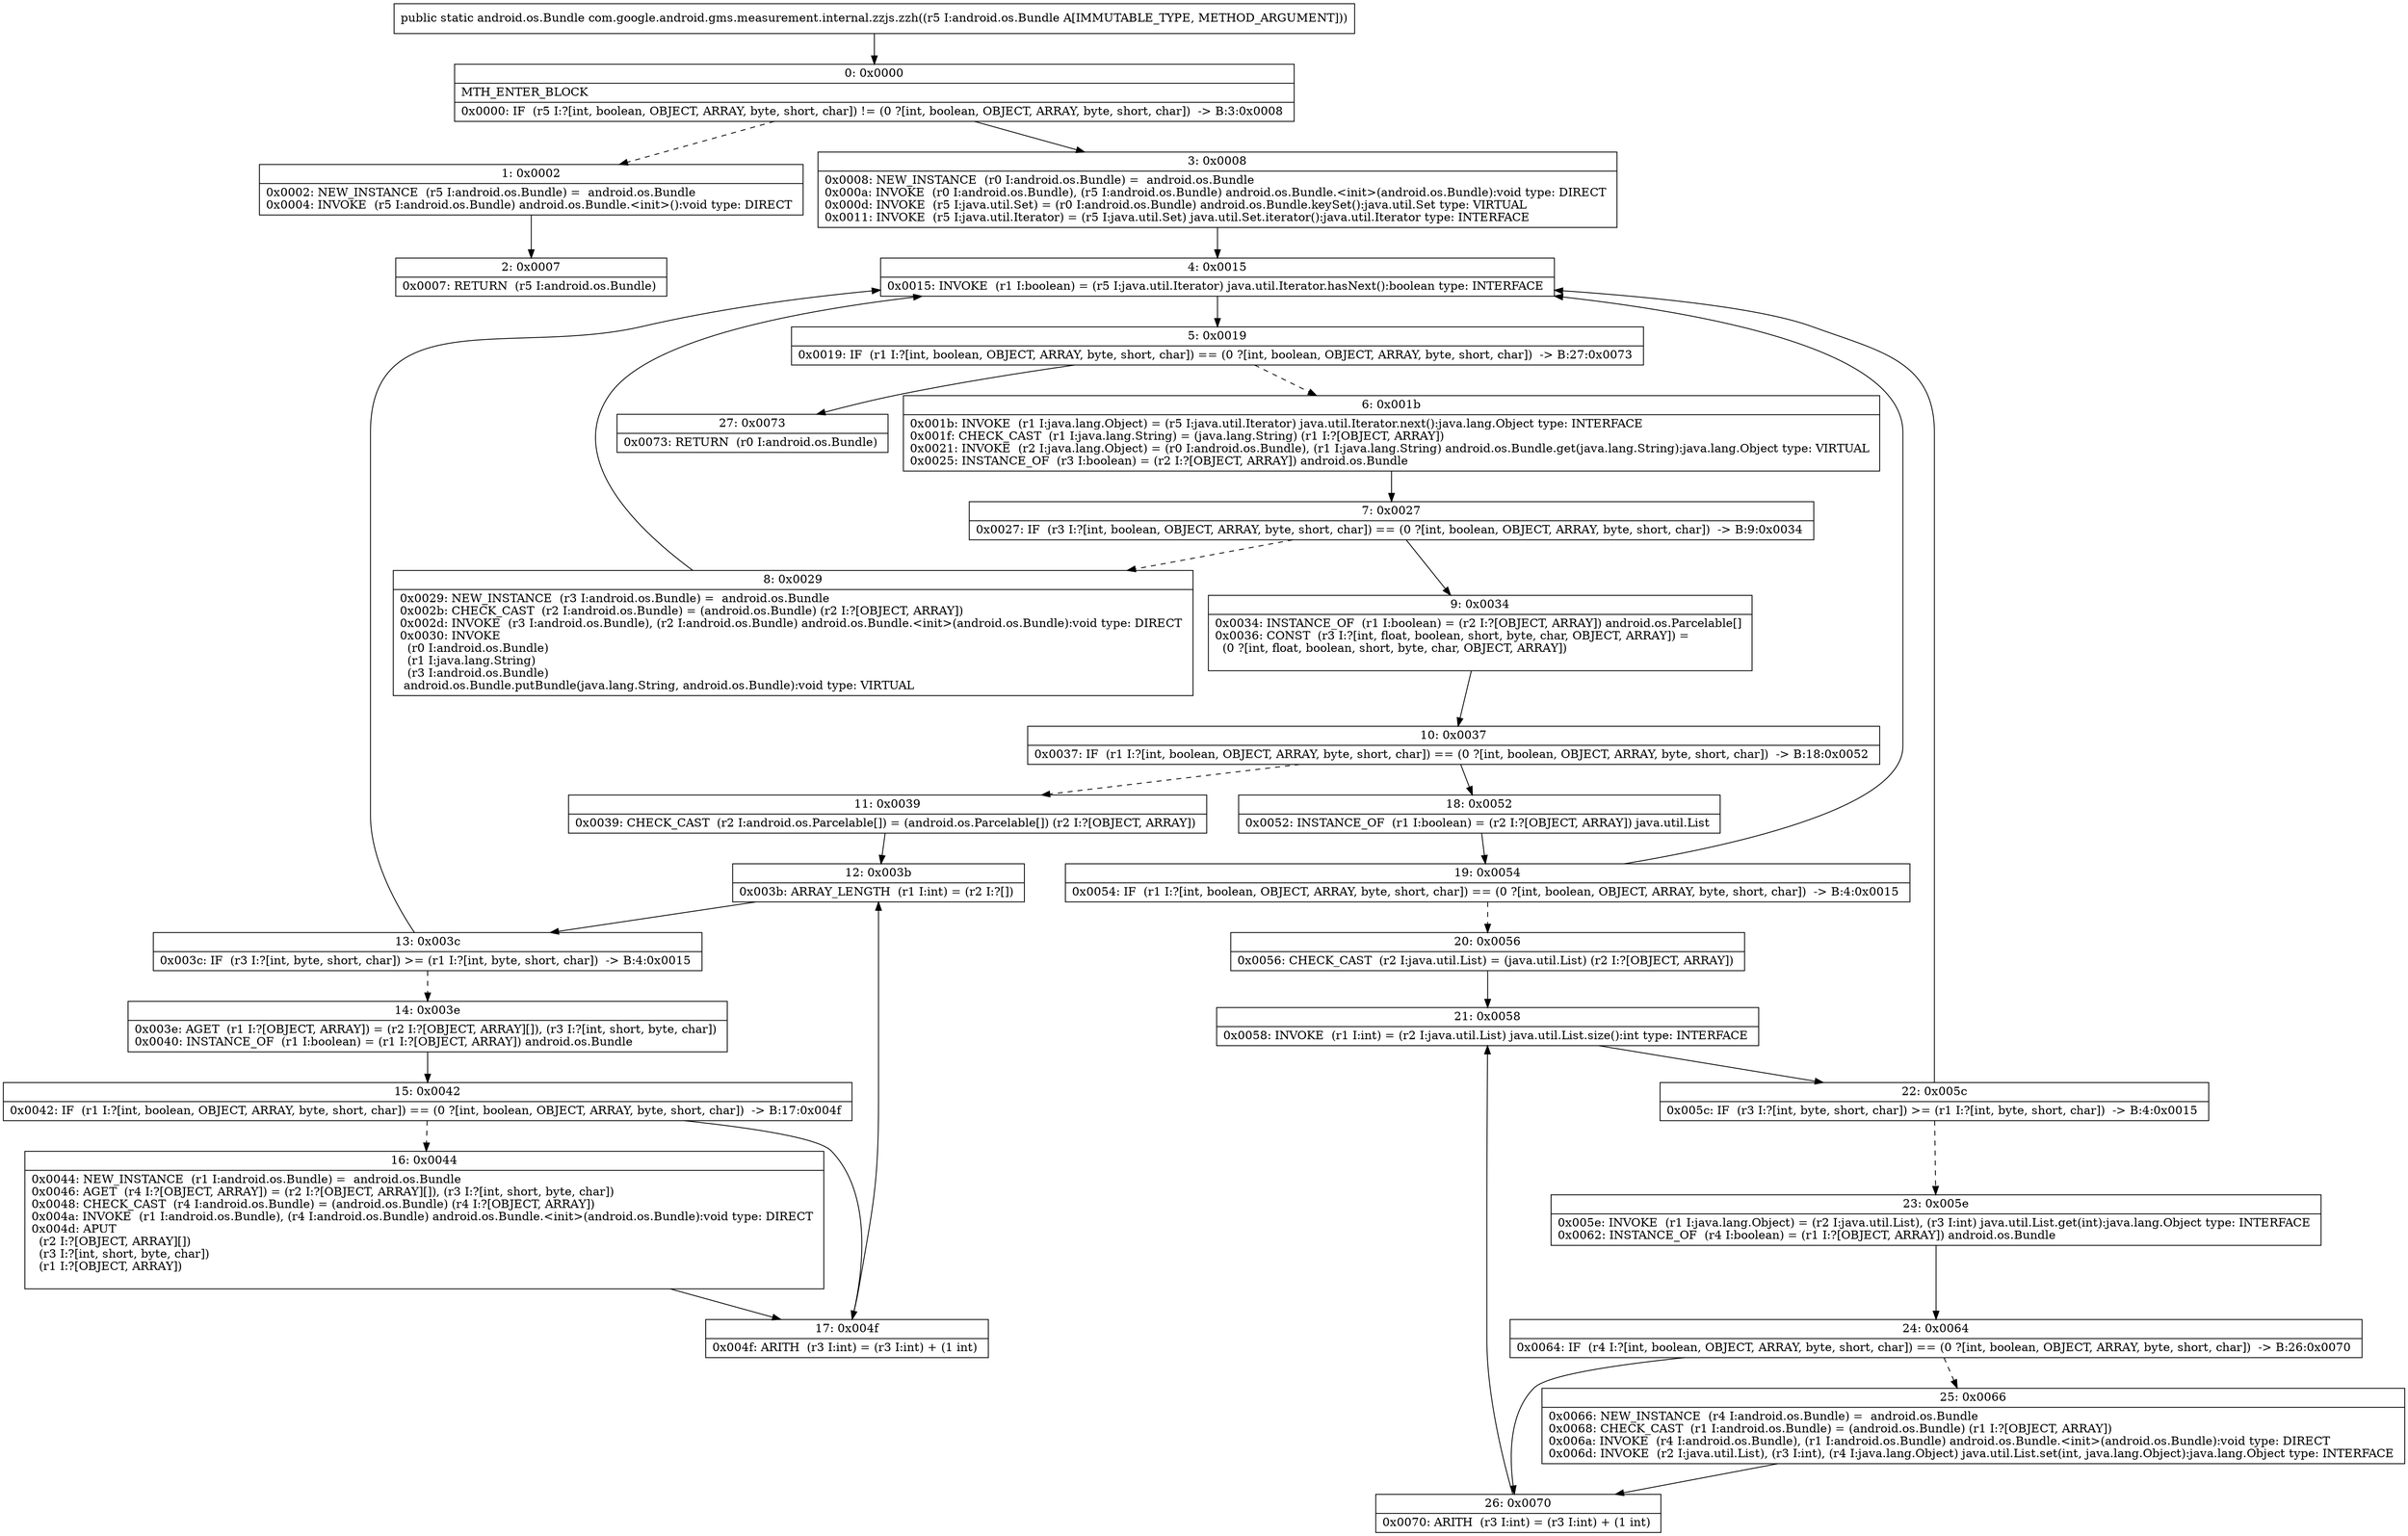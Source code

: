 digraph "CFG forcom.google.android.gms.measurement.internal.zzjs.zzh(Landroid\/os\/Bundle;)Landroid\/os\/Bundle;" {
Node_0 [shape=record,label="{0\:\ 0x0000|MTH_ENTER_BLOCK\l|0x0000: IF  (r5 I:?[int, boolean, OBJECT, ARRAY, byte, short, char]) != (0 ?[int, boolean, OBJECT, ARRAY, byte, short, char])  \-\> B:3:0x0008 \l}"];
Node_1 [shape=record,label="{1\:\ 0x0002|0x0002: NEW_INSTANCE  (r5 I:android.os.Bundle) =  android.os.Bundle \l0x0004: INVOKE  (r5 I:android.os.Bundle) android.os.Bundle.\<init\>():void type: DIRECT \l}"];
Node_2 [shape=record,label="{2\:\ 0x0007|0x0007: RETURN  (r5 I:android.os.Bundle) \l}"];
Node_3 [shape=record,label="{3\:\ 0x0008|0x0008: NEW_INSTANCE  (r0 I:android.os.Bundle) =  android.os.Bundle \l0x000a: INVOKE  (r0 I:android.os.Bundle), (r5 I:android.os.Bundle) android.os.Bundle.\<init\>(android.os.Bundle):void type: DIRECT \l0x000d: INVOKE  (r5 I:java.util.Set) = (r0 I:android.os.Bundle) android.os.Bundle.keySet():java.util.Set type: VIRTUAL \l0x0011: INVOKE  (r5 I:java.util.Iterator) = (r5 I:java.util.Set) java.util.Set.iterator():java.util.Iterator type: INTERFACE \l}"];
Node_4 [shape=record,label="{4\:\ 0x0015|0x0015: INVOKE  (r1 I:boolean) = (r5 I:java.util.Iterator) java.util.Iterator.hasNext():boolean type: INTERFACE \l}"];
Node_5 [shape=record,label="{5\:\ 0x0019|0x0019: IF  (r1 I:?[int, boolean, OBJECT, ARRAY, byte, short, char]) == (0 ?[int, boolean, OBJECT, ARRAY, byte, short, char])  \-\> B:27:0x0073 \l}"];
Node_6 [shape=record,label="{6\:\ 0x001b|0x001b: INVOKE  (r1 I:java.lang.Object) = (r5 I:java.util.Iterator) java.util.Iterator.next():java.lang.Object type: INTERFACE \l0x001f: CHECK_CAST  (r1 I:java.lang.String) = (java.lang.String) (r1 I:?[OBJECT, ARRAY]) \l0x0021: INVOKE  (r2 I:java.lang.Object) = (r0 I:android.os.Bundle), (r1 I:java.lang.String) android.os.Bundle.get(java.lang.String):java.lang.Object type: VIRTUAL \l0x0025: INSTANCE_OF  (r3 I:boolean) = (r2 I:?[OBJECT, ARRAY]) android.os.Bundle \l}"];
Node_7 [shape=record,label="{7\:\ 0x0027|0x0027: IF  (r3 I:?[int, boolean, OBJECT, ARRAY, byte, short, char]) == (0 ?[int, boolean, OBJECT, ARRAY, byte, short, char])  \-\> B:9:0x0034 \l}"];
Node_8 [shape=record,label="{8\:\ 0x0029|0x0029: NEW_INSTANCE  (r3 I:android.os.Bundle) =  android.os.Bundle \l0x002b: CHECK_CAST  (r2 I:android.os.Bundle) = (android.os.Bundle) (r2 I:?[OBJECT, ARRAY]) \l0x002d: INVOKE  (r3 I:android.os.Bundle), (r2 I:android.os.Bundle) android.os.Bundle.\<init\>(android.os.Bundle):void type: DIRECT \l0x0030: INVOKE  \l  (r0 I:android.os.Bundle)\l  (r1 I:java.lang.String)\l  (r3 I:android.os.Bundle)\l android.os.Bundle.putBundle(java.lang.String, android.os.Bundle):void type: VIRTUAL \l}"];
Node_9 [shape=record,label="{9\:\ 0x0034|0x0034: INSTANCE_OF  (r1 I:boolean) = (r2 I:?[OBJECT, ARRAY]) android.os.Parcelable[] \l0x0036: CONST  (r3 I:?[int, float, boolean, short, byte, char, OBJECT, ARRAY]) = \l  (0 ?[int, float, boolean, short, byte, char, OBJECT, ARRAY])\l \l}"];
Node_10 [shape=record,label="{10\:\ 0x0037|0x0037: IF  (r1 I:?[int, boolean, OBJECT, ARRAY, byte, short, char]) == (0 ?[int, boolean, OBJECT, ARRAY, byte, short, char])  \-\> B:18:0x0052 \l}"];
Node_11 [shape=record,label="{11\:\ 0x0039|0x0039: CHECK_CAST  (r2 I:android.os.Parcelable[]) = (android.os.Parcelable[]) (r2 I:?[OBJECT, ARRAY]) \l}"];
Node_12 [shape=record,label="{12\:\ 0x003b|0x003b: ARRAY_LENGTH  (r1 I:int) = (r2 I:?[]) \l}"];
Node_13 [shape=record,label="{13\:\ 0x003c|0x003c: IF  (r3 I:?[int, byte, short, char]) \>= (r1 I:?[int, byte, short, char])  \-\> B:4:0x0015 \l}"];
Node_14 [shape=record,label="{14\:\ 0x003e|0x003e: AGET  (r1 I:?[OBJECT, ARRAY]) = (r2 I:?[OBJECT, ARRAY][]), (r3 I:?[int, short, byte, char]) \l0x0040: INSTANCE_OF  (r1 I:boolean) = (r1 I:?[OBJECT, ARRAY]) android.os.Bundle \l}"];
Node_15 [shape=record,label="{15\:\ 0x0042|0x0042: IF  (r1 I:?[int, boolean, OBJECT, ARRAY, byte, short, char]) == (0 ?[int, boolean, OBJECT, ARRAY, byte, short, char])  \-\> B:17:0x004f \l}"];
Node_16 [shape=record,label="{16\:\ 0x0044|0x0044: NEW_INSTANCE  (r1 I:android.os.Bundle) =  android.os.Bundle \l0x0046: AGET  (r4 I:?[OBJECT, ARRAY]) = (r2 I:?[OBJECT, ARRAY][]), (r3 I:?[int, short, byte, char]) \l0x0048: CHECK_CAST  (r4 I:android.os.Bundle) = (android.os.Bundle) (r4 I:?[OBJECT, ARRAY]) \l0x004a: INVOKE  (r1 I:android.os.Bundle), (r4 I:android.os.Bundle) android.os.Bundle.\<init\>(android.os.Bundle):void type: DIRECT \l0x004d: APUT  \l  (r2 I:?[OBJECT, ARRAY][])\l  (r3 I:?[int, short, byte, char])\l  (r1 I:?[OBJECT, ARRAY])\l \l}"];
Node_17 [shape=record,label="{17\:\ 0x004f|0x004f: ARITH  (r3 I:int) = (r3 I:int) + (1 int) \l}"];
Node_18 [shape=record,label="{18\:\ 0x0052|0x0052: INSTANCE_OF  (r1 I:boolean) = (r2 I:?[OBJECT, ARRAY]) java.util.List \l}"];
Node_19 [shape=record,label="{19\:\ 0x0054|0x0054: IF  (r1 I:?[int, boolean, OBJECT, ARRAY, byte, short, char]) == (0 ?[int, boolean, OBJECT, ARRAY, byte, short, char])  \-\> B:4:0x0015 \l}"];
Node_20 [shape=record,label="{20\:\ 0x0056|0x0056: CHECK_CAST  (r2 I:java.util.List) = (java.util.List) (r2 I:?[OBJECT, ARRAY]) \l}"];
Node_21 [shape=record,label="{21\:\ 0x0058|0x0058: INVOKE  (r1 I:int) = (r2 I:java.util.List) java.util.List.size():int type: INTERFACE \l}"];
Node_22 [shape=record,label="{22\:\ 0x005c|0x005c: IF  (r3 I:?[int, byte, short, char]) \>= (r1 I:?[int, byte, short, char])  \-\> B:4:0x0015 \l}"];
Node_23 [shape=record,label="{23\:\ 0x005e|0x005e: INVOKE  (r1 I:java.lang.Object) = (r2 I:java.util.List), (r3 I:int) java.util.List.get(int):java.lang.Object type: INTERFACE \l0x0062: INSTANCE_OF  (r4 I:boolean) = (r1 I:?[OBJECT, ARRAY]) android.os.Bundle \l}"];
Node_24 [shape=record,label="{24\:\ 0x0064|0x0064: IF  (r4 I:?[int, boolean, OBJECT, ARRAY, byte, short, char]) == (0 ?[int, boolean, OBJECT, ARRAY, byte, short, char])  \-\> B:26:0x0070 \l}"];
Node_25 [shape=record,label="{25\:\ 0x0066|0x0066: NEW_INSTANCE  (r4 I:android.os.Bundle) =  android.os.Bundle \l0x0068: CHECK_CAST  (r1 I:android.os.Bundle) = (android.os.Bundle) (r1 I:?[OBJECT, ARRAY]) \l0x006a: INVOKE  (r4 I:android.os.Bundle), (r1 I:android.os.Bundle) android.os.Bundle.\<init\>(android.os.Bundle):void type: DIRECT \l0x006d: INVOKE  (r2 I:java.util.List), (r3 I:int), (r4 I:java.lang.Object) java.util.List.set(int, java.lang.Object):java.lang.Object type: INTERFACE \l}"];
Node_26 [shape=record,label="{26\:\ 0x0070|0x0070: ARITH  (r3 I:int) = (r3 I:int) + (1 int) \l}"];
Node_27 [shape=record,label="{27\:\ 0x0073|0x0073: RETURN  (r0 I:android.os.Bundle) \l}"];
MethodNode[shape=record,label="{public static android.os.Bundle com.google.android.gms.measurement.internal.zzjs.zzh((r5 I:android.os.Bundle A[IMMUTABLE_TYPE, METHOD_ARGUMENT])) }"];
MethodNode -> Node_0;
Node_0 -> Node_1[style=dashed];
Node_0 -> Node_3;
Node_1 -> Node_2;
Node_3 -> Node_4;
Node_4 -> Node_5;
Node_5 -> Node_6[style=dashed];
Node_5 -> Node_27;
Node_6 -> Node_7;
Node_7 -> Node_8[style=dashed];
Node_7 -> Node_9;
Node_8 -> Node_4;
Node_9 -> Node_10;
Node_10 -> Node_11[style=dashed];
Node_10 -> Node_18;
Node_11 -> Node_12;
Node_12 -> Node_13;
Node_13 -> Node_4;
Node_13 -> Node_14[style=dashed];
Node_14 -> Node_15;
Node_15 -> Node_16[style=dashed];
Node_15 -> Node_17;
Node_16 -> Node_17;
Node_17 -> Node_12;
Node_18 -> Node_19;
Node_19 -> Node_4;
Node_19 -> Node_20[style=dashed];
Node_20 -> Node_21;
Node_21 -> Node_22;
Node_22 -> Node_4;
Node_22 -> Node_23[style=dashed];
Node_23 -> Node_24;
Node_24 -> Node_25[style=dashed];
Node_24 -> Node_26;
Node_25 -> Node_26;
Node_26 -> Node_21;
}

